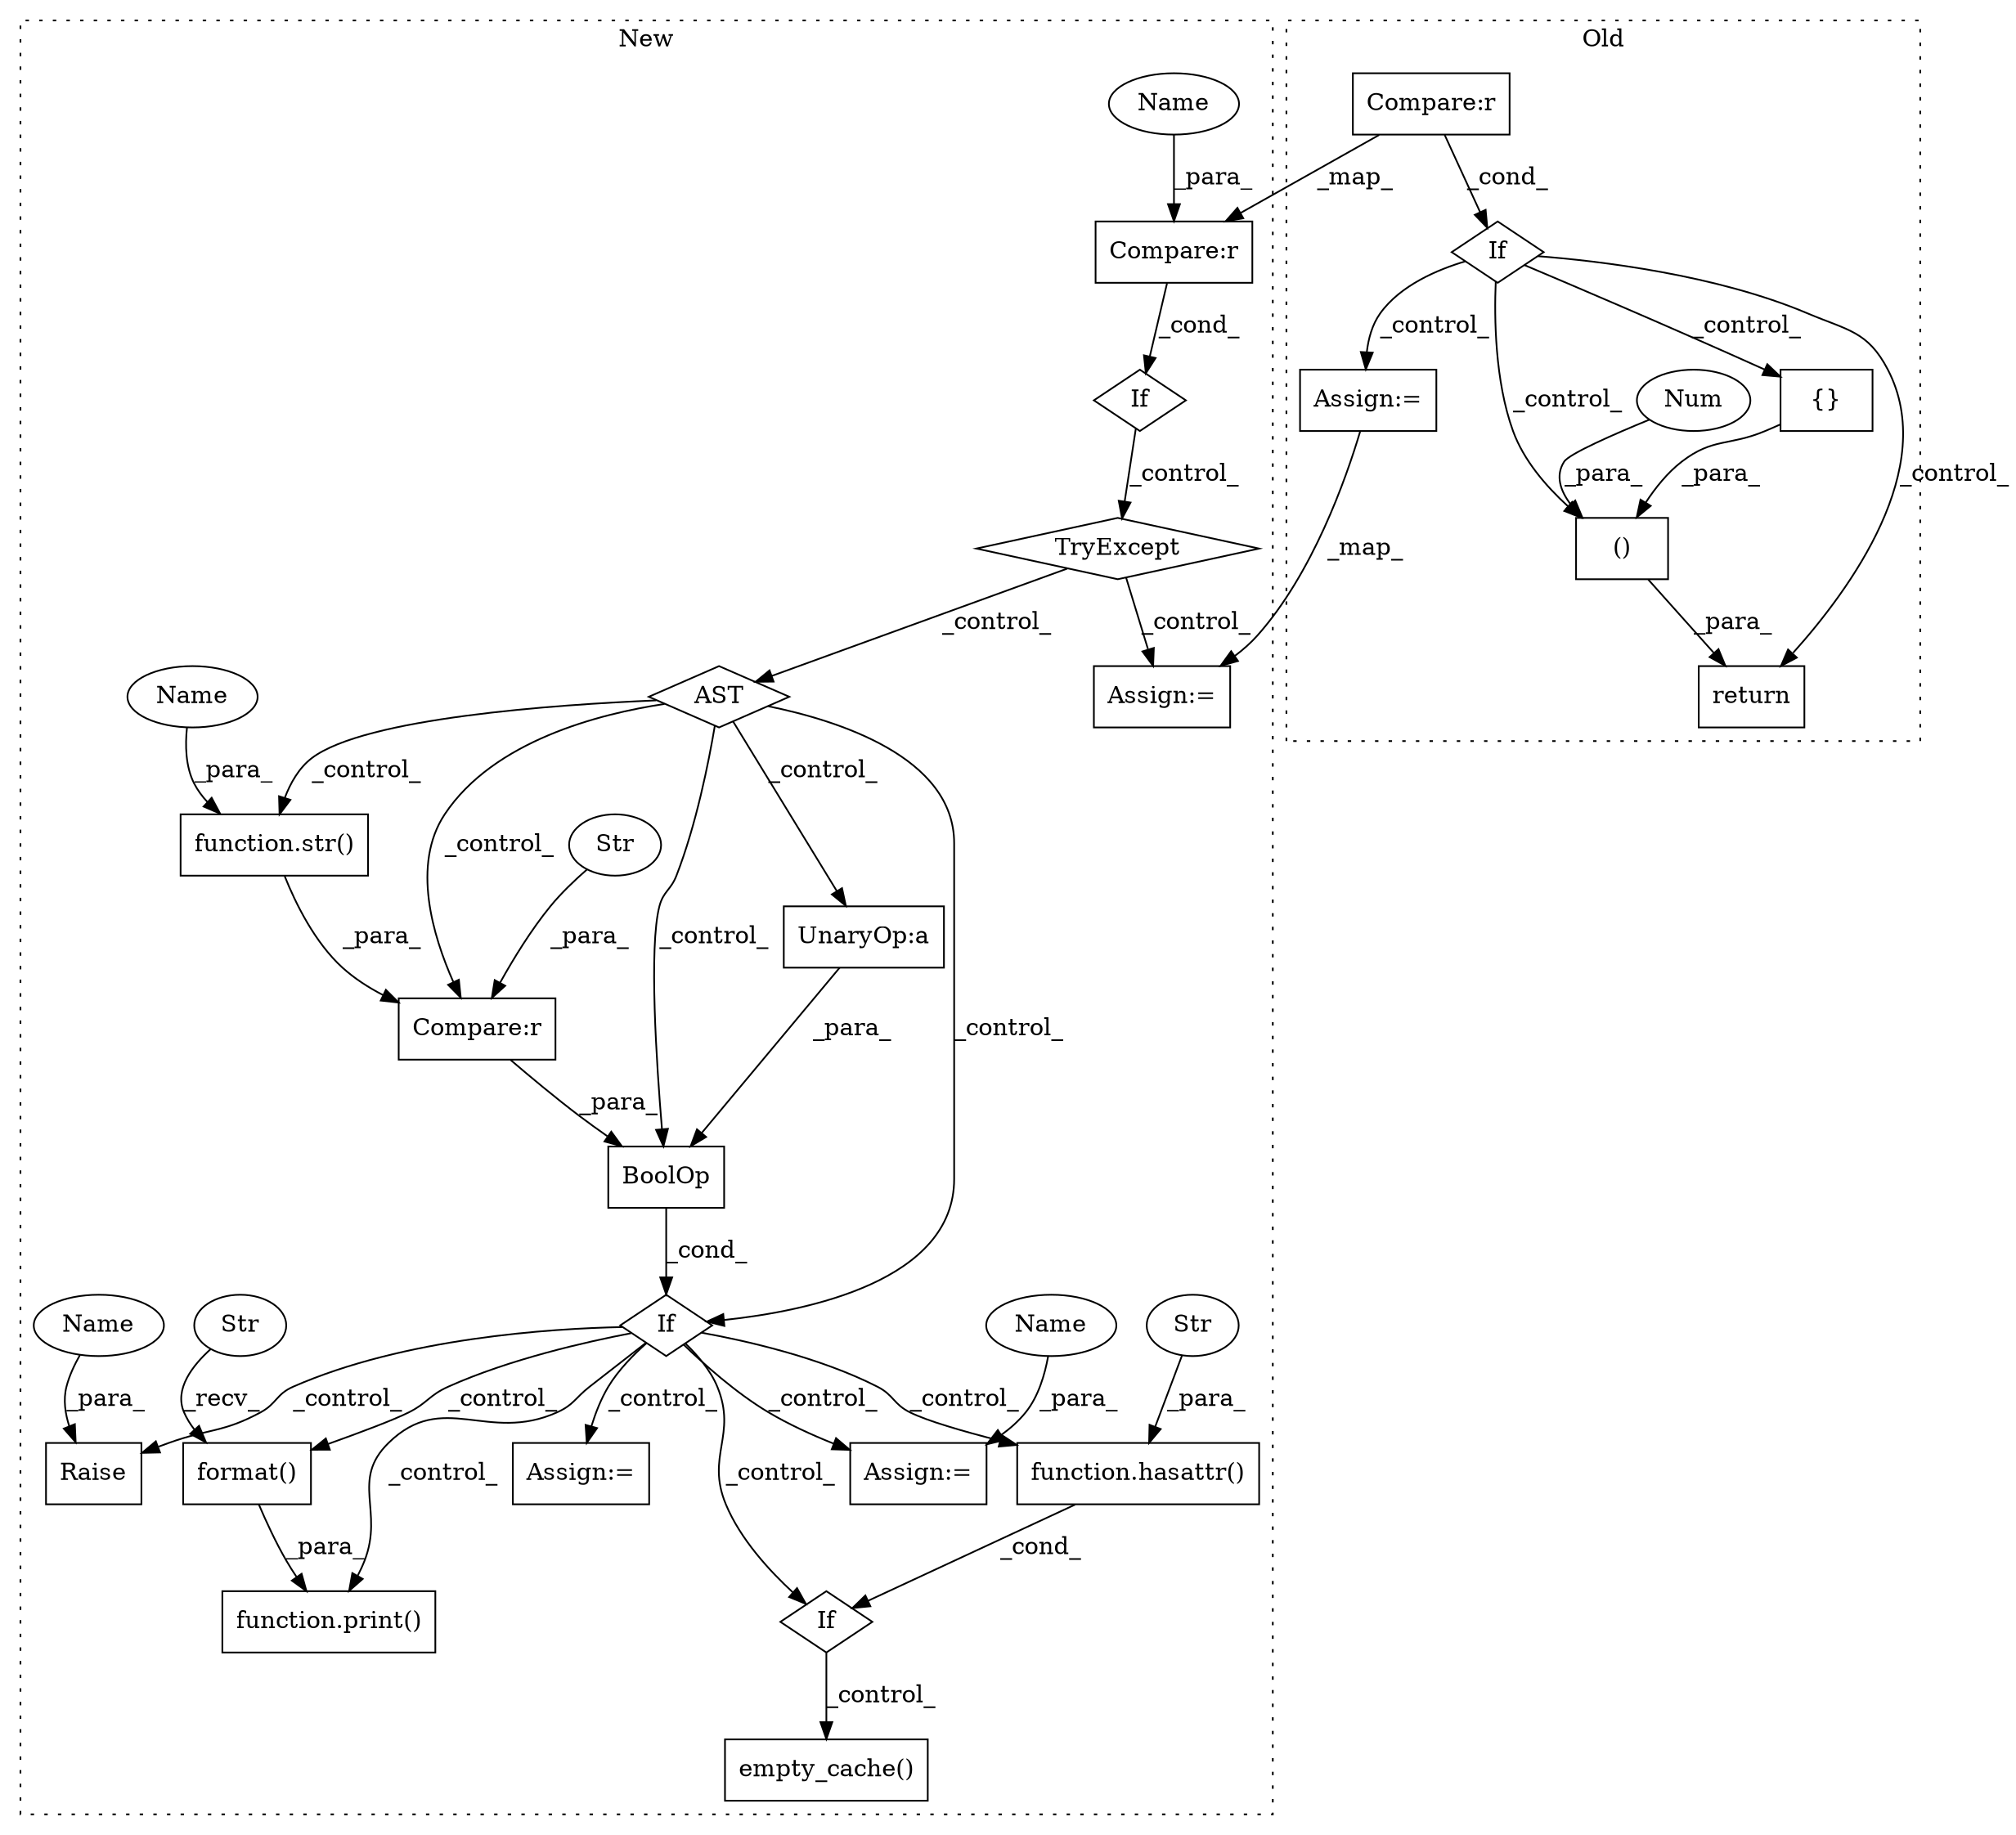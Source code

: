 digraph G {
subgraph cluster0 {
1 [label="()" a="54" s="7477" l="4" shape="box"];
5 [label="return" a="93" s="7469" l="7" shape="box"];
6 [label="{}" a="95" s="7479,7480" l="2,1" shape="box"];
9 [label="Compare:r" a="40" s="7435" l="20" shape="box"];
11 [label="If" a="96" s="7432" l="3" shape="diamond"];
26 [label="Num" a="76" s="7476" l="1" shape="ellipse"];
28 [label="Assign:=" a="68" s="7536" l="37" shape="box"];
label = "Old";
style="dotted";
}
subgraph cluster1 {
2 [label="TryExcept" a="71" s="7669" l="70" shape="diamond"];
3 [label="AST" a="2" s="7833,0" l="7,0" shape="diamond"];
4 [label="Assign:=" a="68" s="8081" l="3" shape="box"];
7 [label="Assign:=" a="68" s="8044" l="3" shape="box"];
8 [label="Compare:r" a="40" s="7631" l="24" shape="box"];
10 [label="If" a="96" s="7875" l="3" shape="diamond"];
12 [label="UnaryOp:a" a="61" s="7878" l="3" shape="box"];
13 [label="If" a="96" s="7628" l="3" shape="diamond"];
14 [label="Compare:r" a="40" s="7891" l="25" shape="box"];
15 [label="If" a="96" s="8109" l="3" shape="diamond"];
16 [label="Str" a="66" s="7891" l="15" shape="ellipse"];
17 [label="empty_cache()" a="75" s="8172" l="24" shape="box"];
18 [label="function.print()" a="75" s="7938,8019" l="6,1" shape="box"];
19 [label="function.str()" a="75" s="7910,7915" l="4,1" shape="box"];
20 [label="BoolOp" a="72" s="7878" l="38" shape="box"];
21 [label="Raise" a="91" s="8239" l="6" shape="box"];
22 [label="format()" a="75" s="7944,8018" l="65,1" shape="box"];
23 [label="Str" a="66" s="7944" l="57" shape="ellipse"];
24 [label="function.hasattr()" a="75" s="8112,8145" l="8,1" shape="box"];
25 [label="Str" a="66" s="8132" l="13" shape="ellipse"];
27 [label="Assign:=" a="68" s="7743" l="37" shape="box"];
29 [label="Name" a="87" s="8084" l="4" shape="ellipse"];
30 [label="Name" a="87" s="7651" l="4" shape="ellipse"];
31 [label="Name" a="87" s="7914" l="1" shape="ellipse"];
32 [label="Name" a="87" s="8245" l="1" shape="ellipse"];
label = "New";
style="dotted";
}
1 -> 5 [label="_para_"];
2 -> 27 [label="_control_"];
2 -> 3 [label="_control_"];
3 -> 12 [label="_control_"];
3 -> 19 [label="_control_"];
3 -> 20 [label="_control_"];
3 -> 10 [label="_control_"];
3 -> 14 [label="_control_"];
6 -> 1 [label="_para_"];
8 -> 13 [label="_cond_"];
9 -> 11 [label="_cond_"];
9 -> 8 [label="_map_"];
10 -> 15 [label="_control_"];
10 -> 7 [label="_control_"];
10 -> 22 [label="_control_"];
10 -> 4 [label="_control_"];
10 -> 21 [label="_control_"];
10 -> 18 [label="_control_"];
10 -> 24 [label="_control_"];
11 -> 28 [label="_control_"];
11 -> 5 [label="_control_"];
11 -> 1 [label="_control_"];
11 -> 6 [label="_control_"];
12 -> 20 [label="_para_"];
13 -> 2 [label="_control_"];
14 -> 20 [label="_para_"];
15 -> 17 [label="_control_"];
16 -> 14 [label="_para_"];
19 -> 14 [label="_para_"];
20 -> 10 [label="_cond_"];
22 -> 18 [label="_para_"];
23 -> 22 [label="_recv_"];
24 -> 15 [label="_cond_"];
25 -> 24 [label="_para_"];
26 -> 1 [label="_para_"];
28 -> 27 [label="_map_"];
29 -> 4 [label="_para_"];
30 -> 8 [label="_para_"];
31 -> 19 [label="_para_"];
32 -> 21 [label="_para_"];
}